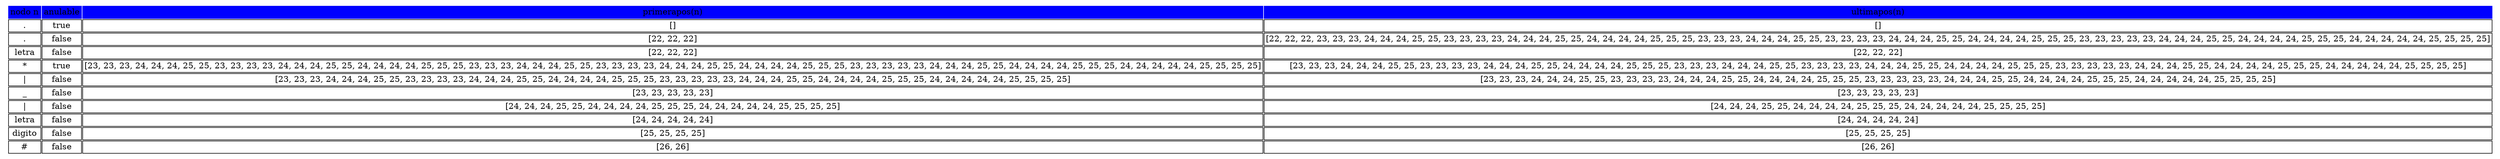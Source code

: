 digraph G{tbl [
shape=plaintext
label=<
<table border='0' cellborder='1' cellspacing='2'>
<tr><td color='blue' bgcolor='blue'>nodo n</td><td color='blue' bgcolor='blue'>anulable</td><td color='blue' bgcolor='blue'>primerapos(n)</td><td color='blue' bgcolor='blue'>ultimapos(n)</td></tr><tr><td>.</td><td>true</td><td>[]</td><td>[]</td></tr>
<tr><td>.</td><td>false</td><td>[22, 22, 22]</td><td>[22, 22, 22, 23, 23, 23, 24, 24, 24, 25, 25, 23, 23, 23, 23, 24, 24, 24, 25, 25, 24, 24, 24, 24, 25, 25, 25, 23, 23, 23, 24, 24, 24, 25, 25, 23, 23, 23, 23, 24, 24, 24, 25, 25, 24, 24, 24, 24, 25, 25, 25, 23, 23, 23, 23, 23, 24, 24, 24, 25, 25, 24, 24, 24, 24, 25, 25, 25, 24, 24, 24, 24, 24, 25, 25, 25, 25]</td></tr>
<tr><td>letra</td><td>false</td><td>[22, 22, 22]</td><td>[22, 22, 22]</td></tr>
<tr><td>*</td><td>true</td><td>[23, 23, 23, 24, 24, 24, 25, 25, 23, 23, 23, 23, 24, 24, 24, 25, 25, 24, 24, 24, 24, 25, 25, 25, 23, 23, 23, 24, 24, 24, 25, 25, 23, 23, 23, 23, 24, 24, 24, 25, 25, 24, 24, 24, 24, 25, 25, 25, 23, 23, 23, 23, 23, 24, 24, 24, 25, 25, 24, 24, 24, 24, 25, 25, 25, 24, 24, 24, 24, 24, 25, 25, 25, 25]</td><td>[23, 23, 23, 24, 24, 24, 25, 25, 23, 23, 23, 23, 24, 24, 24, 25, 25, 24, 24, 24, 24, 25, 25, 25, 23, 23, 23, 24, 24, 24, 25, 25, 23, 23, 23, 23, 24, 24, 24, 25, 25, 24, 24, 24, 24, 25, 25, 25, 23, 23, 23, 23, 23, 24, 24, 24, 25, 25, 24, 24, 24, 24, 25, 25, 25, 24, 24, 24, 24, 24, 25, 25, 25, 25]</td></tr>
<tr><td>|</td><td>false</td><td>[23, 23, 23, 24, 24, 24, 25, 25, 23, 23, 23, 23, 24, 24, 24, 25, 25, 24, 24, 24, 24, 25, 25, 25, 23, 23, 23, 23, 23, 24, 24, 24, 25, 25, 24, 24, 24, 24, 25, 25, 25, 24, 24, 24, 24, 24, 25, 25, 25, 25]</td><td>[23, 23, 23, 24, 24, 24, 25, 25, 23, 23, 23, 23, 24, 24, 24, 25, 25, 24, 24, 24, 24, 25, 25, 25, 23, 23, 23, 23, 23, 24, 24, 24, 25, 25, 24, 24, 24, 24, 25, 25, 25, 24, 24, 24, 24, 24, 25, 25, 25, 25]</td></tr>
<tr><td>_</td><td>false</td><td>[23, 23, 23, 23, 23]</td><td>[23, 23, 23, 23, 23]</td></tr>
<tr><td>|</td><td>false</td><td>[24, 24, 24, 25, 25, 24, 24, 24, 24, 25, 25, 25, 24, 24, 24, 24, 24, 25, 25, 25, 25]</td><td>[24, 24, 24, 25, 25, 24, 24, 24, 24, 25, 25, 25, 24, 24, 24, 24, 24, 25, 25, 25, 25]</td></tr>
<tr><td>letra</td><td>false</td><td>[24, 24, 24, 24, 24]</td><td>[24, 24, 24, 24, 24]</td></tr>
<tr><td>digito</td><td>false</td><td>[25, 25, 25, 25]</td><td>[25, 25, 25, 25]</td></tr>
<tr><td>#</td><td>false</td><td>[26, 26]</td><td>[26, 26]</td></tr>
</table>
>];
}